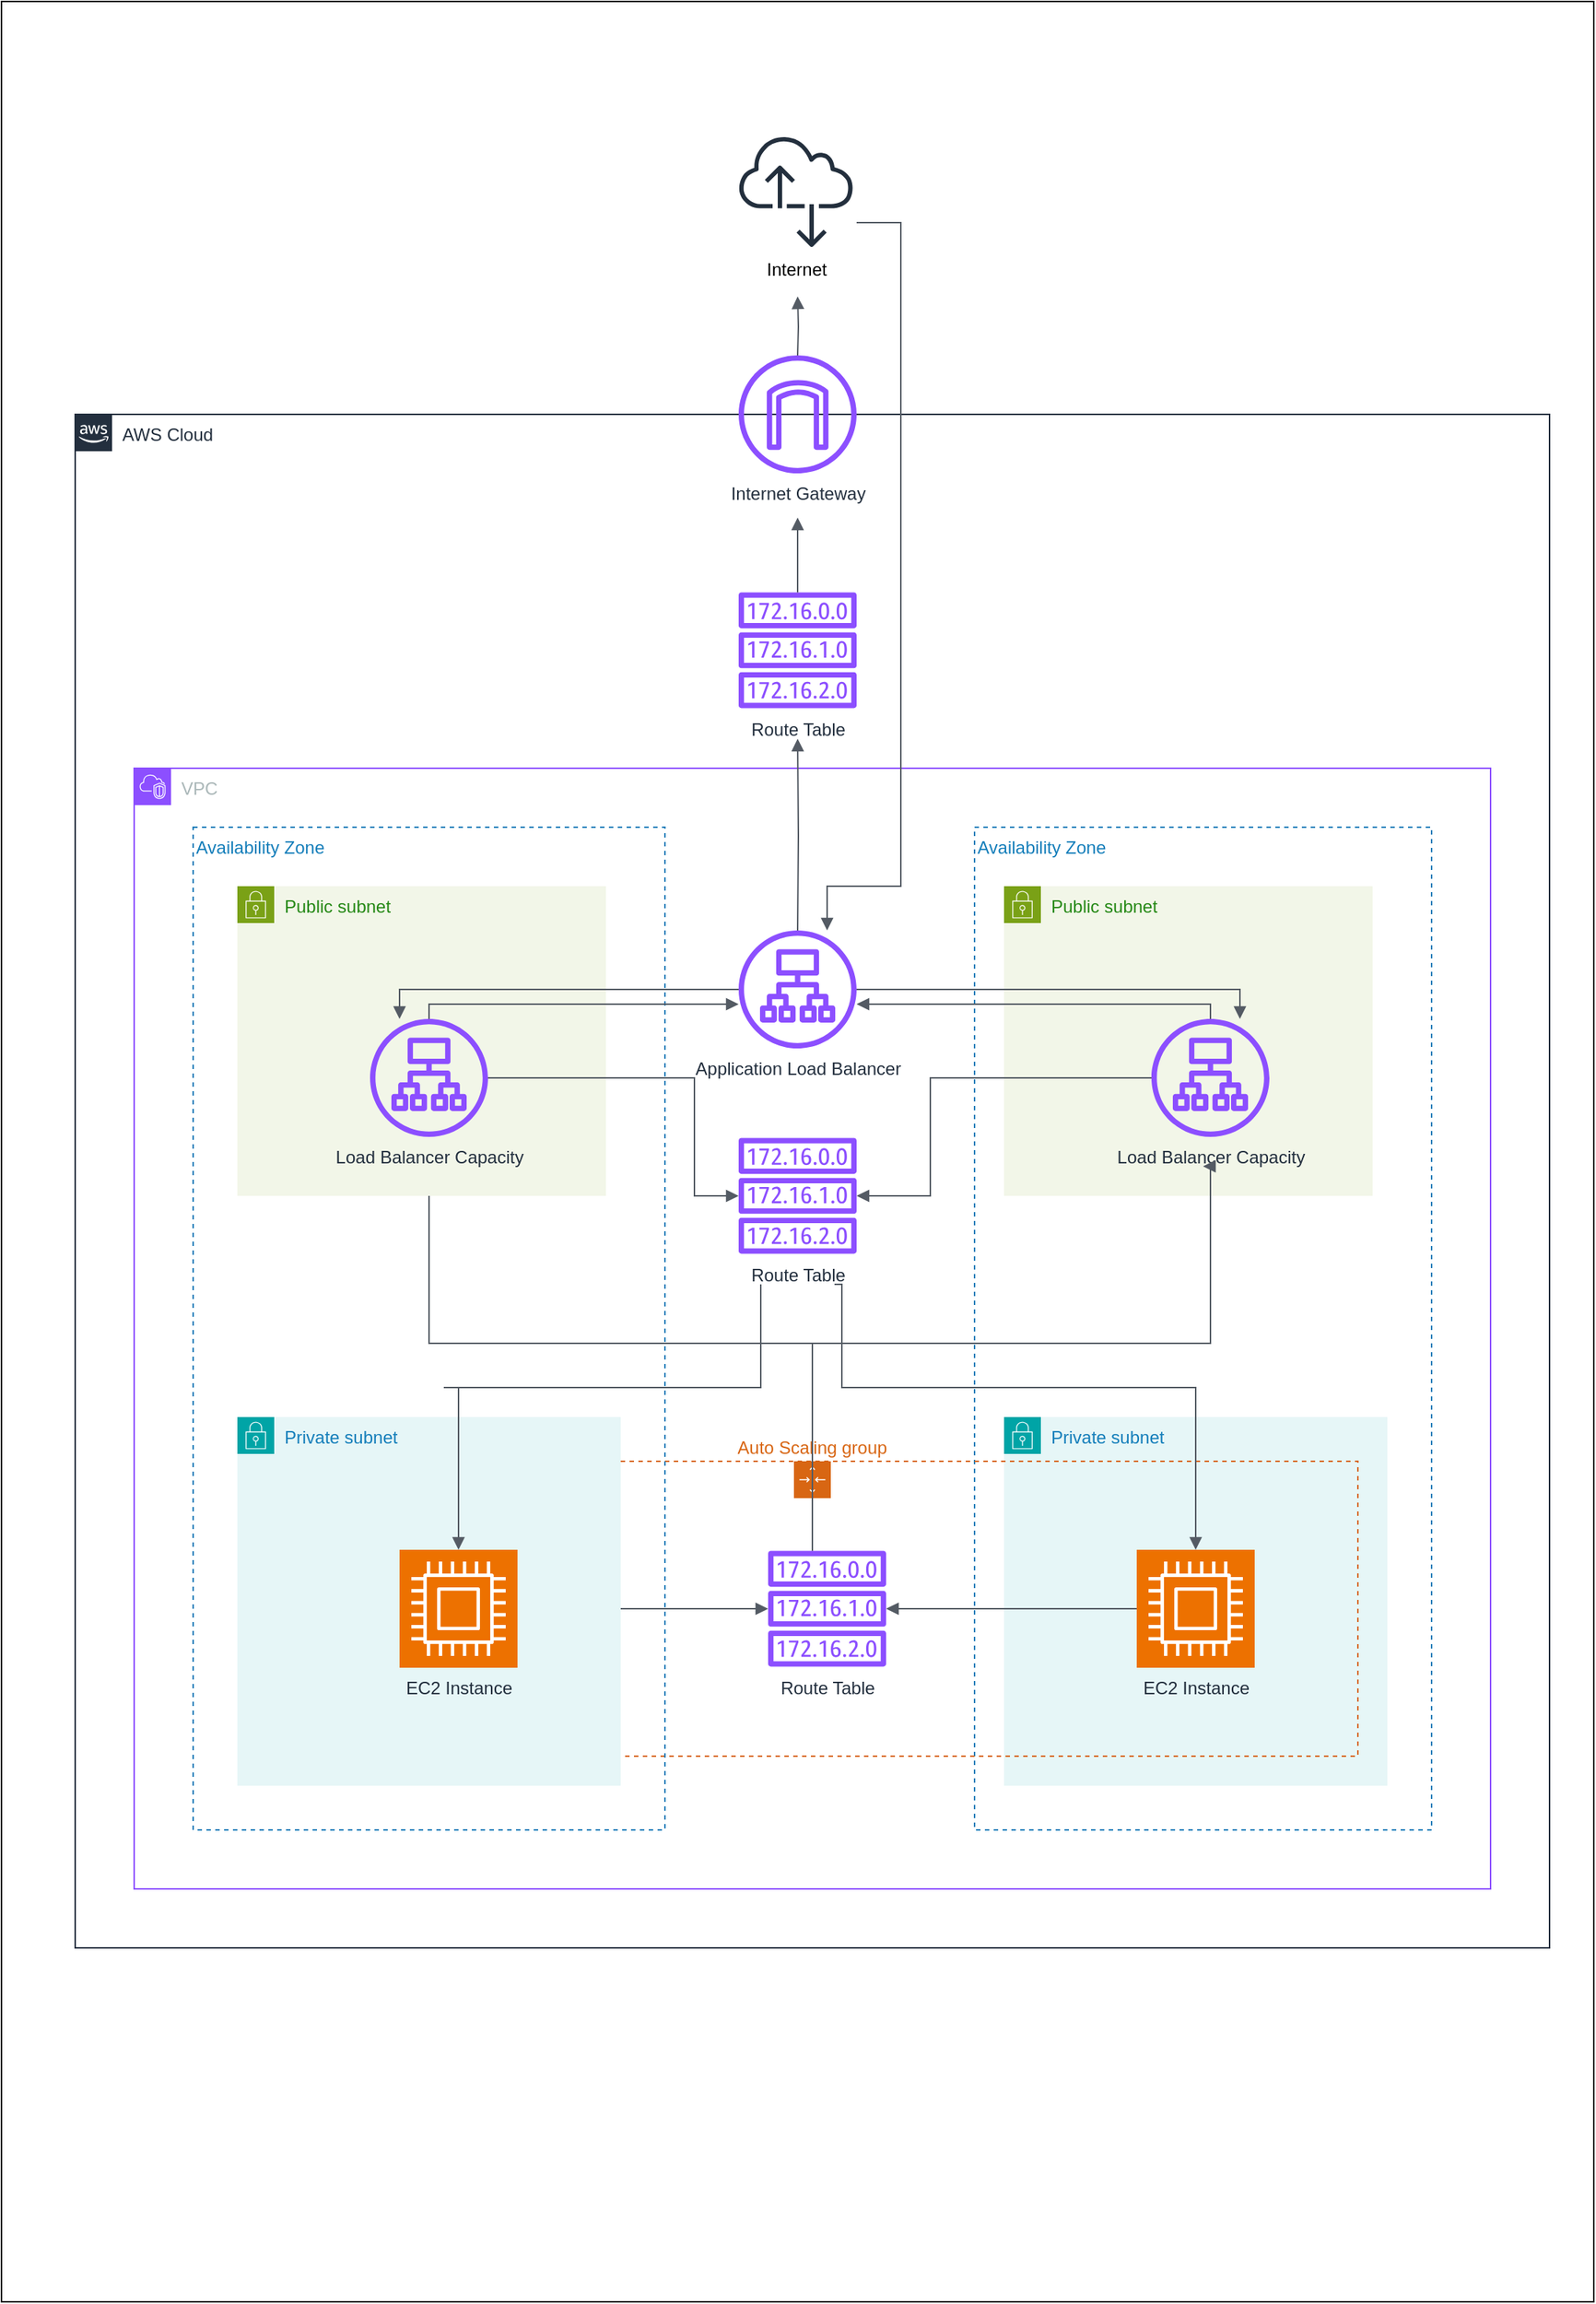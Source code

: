 <mxfile version="28.1.0">
  <diagram name="Page-1" id="t5TjCinhTsZ4I4GzuWhN">
    <mxGraphModel dx="1425" dy="794" grid="1" gridSize="10" guides="1" tooltips="1" connect="1" arrows="1" fold="1" page="1" pageScale="1" pageWidth="1169" pageHeight="1654" background="light-dark(#FFFFFF,#D5D5D5)" math="0" shadow="0">
      <root>
        <mxCell id="0" />
        <mxCell id="1" parent="0" />
        <mxCell id="IlYv2xWOa5DokMqsvlyv-54" value="" style="rounded=0;whiteSpace=wrap;html=1;fillColor=light-dark(#FFFFFF,#FFFFFF);" parent="1" vertex="1">
          <mxGeometry x="40" y="40" width="1080" height="1560" as="geometry" />
        </mxCell>
        <mxCell id="IlYv2xWOa5DokMqsvlyv-4" value="Availability Zone" style="fillColor=none;strokeColor=#147EBA;dashed=1;verticalAlign=top;fontStyle=0;fontColor=#147EBA;whiteSpace=wrap;html=1;align=left;" parent="1" vertex="1">
          <mxGeometry x="700" y="600" width="310" height="680" as="geometry" />
        </mxCell>
        <mxCell id="IlYv2xWOa5DokMqsvlyv-22" value="AWS Cloud" style="points=[[0,0],[0.25,0],[0.5,0],[0.75,0],[1,0],[1,0.25],[1,0.5],[1,0.75],[1,1],[0.75,1],[0.5,1],[0.25,1],[0,1],[0,0.75],[0,0.5],[0,0.25]];outlineConnect=0;gradientColor=none;html=1;whiteSpace=wrap;fontSize=12;fontStyle=0;container=0;pointerEvents=0;collapsible=0;recursiveResize=0;shape=mxgraph.aws4.group;grIcon=mxgraph.aws4.group_aws_cloud_alt;strokeColor=light-dark(#232F3E,#2E3034);fillColor=none;verticalAlign=top;align=left;spacingLeft=30;fontColor=light-dark(#232F3E,#060606);dashed=0;" parent="1" vertex="1">
          <mxGeometry x="90" y="320" width="1000" height="1040" as="geometry" />
        </mxCell>
        <mxCell id="IlYv2xWOa5DokMqsvlyv-23" value="VPC" style="points=[[0,0],[0.25,0],[0.5,0],[0.75,0],[1,0],[1,0.25],[1,0.5],[1,0.75],[1,1],[0.75,1],[0.5,1],[0.25,1],[0,1],[0,0.75],[0,0.5],[0,0.25]];outlineConnect=0;gradientColor=none;html=1;whiteSpace=wrap;fontSize=12;fontStyle=0;container=0;pointerEvents=0;collapsible=0;recursiveResize=0;shape=mxgraph.aws4.group;grIcon=mxgraph.aws4.group_vpc2;strokeColor=#8C4FFF;fillColor=none;verticalAlign=top;align=left;spacingLeft=30;fontColor=#AAB7B8;dashed=0;" parent="1" vertex="1">
          <mxGeometry x="130" y="560" width="920" height="760" as="geometry" />
        </mxCell>
        <mxCell id="IlYv2xWOa5DokMqsvlyv-9" value="Private subnet" style="points=[[0,0],[0.25,0],[0.5,0],[0.75,0],[1,0],[1,0.25],[1,0.5],[1,0.75],[1,1],[0.75,1],[0.5,1],[0.25,1],[0,1],[0,0.75],[0,0.5],[0,0.25]];outlineConnect=0;gradientColor=none;html=1;whiteSpace=wrap;fontSize=12;fontStyle=0;container=1;pointerEvents=0;collapsible=0;recursiveResize=0;shape=mxgraph.aws4.group;grIcon=mxgraph.aws4.group_security_group;grStroke=0;strokeColor=#00A4A6;fillColor=#E6F6F7;verticalAlign=top;align=left;spacingLeft=30;fontColor=#147EBA;dashed=0;" parent="1" vertex="1">
          <mxGeometry x="720" y="1000" width="260" height="250" as="geometry" />
        </mxCell>
        <mxCell id="IlYv2xWOa5DokMqsvlyv-5" value="Auto Scaling group" style="points=[[0,0],[0.25,0],[0.5,0],[0.75,0],[1,0],[1,0.25],[1,0.5],[1,0.75],[1,1],[0.75,1],[0.5,1],[0.25,1],[0,1],[0,0.75],[0,0.5],[0,0.25]];outlineConnect=0;gradientColor=none;html=1;whiteSpace=wrap;fontSize=12;fontStyle=0;container=0;pointerEvents=0;collapsible=0;recursiveResize=0;shape=mxgraph.aws4.groupCenter;grIcon=mxgraph.aws4.group_auto_scaling_group;grStroke=1;strokeColor=#D86613;fillColor=none;verticalAlign=bottom;align=center;fontColor=#D86613;dashed=1;spacingTop=25;labelPosition=center;verticalLabelPosition=top;" parent="1" vertex="1">
          <mxGeometry x="220" y="1030" width="740" height="200" as="geometry" />
        </mxCell>
        <mxCell id="IlYv2xWOa5DokMqsvlyv-11" value="Public subnet" style="points=[[0,0],[0.25,0],[0.5,0],[0.75,0],[1,0],[1,0.25],[1,0.5],[1,0.75],[1,1],[0.75,1],[0.5,1],[0.25,1],[0,1],[0,0.75],[0,0.5],[0,0.25]];outlineConnect=0;gradientColor=none;html=1;whiteSpace=wrap;fontSize=12;fontStyle=0;container=0;pointerEvents=0;collapsible=0;recursiveResize=0;shape=mxgraph.aws4.group;grIcon=mxgraph.aws4.group_security_group;grStroke=0;strokeColor=#7AA116;fillColor=#F2F6E8;verticalAlign=top;align=left;spacingLeft=30;fontColor=#248814;dashed=0;" parent="1" vertex="1">
          <mxGeometry x="720" y="640" width="250" height="210" as="geometry" />
        </mxCell>
        <mxCell id="IlYv2xWOa5DokMqsvlyv-26" value="Route Table" style="sketch=0;outlineConnect=0;fontColor=light-dark(#232F3E,#010101);gradientColor=none;fillColor=#8C4FFF;strokeColor=none;dashed=0;verticalLabelPosition=bottom;verticalAlign=top;align=center;html=1;fontSize=12;fontStyle=0;aspect=fixed;pointerEvents=1;shape=mxgraph.aws4.route_table;" parent="1" vertex="1">
          <mxGeometry x="540" y="440" width="80" height="80" as="geometry" />
        </mxCell>
        <mxCell id="IlYv2xWOa5DokMqsvlyv-31" value="" style="edgeStyle=orthogonalEdgeStyle;html=1;endArrow=none;elbow=vertical;startArrow=block;startFill=1;strokeColor=light-dark(#545B64,#DD0505);rounded=0;" parent="1" target="IlYv2xWOa5DokMqsvlyv-18" edge="1">
          <mxGeometry width="100" relative="1" as="geometry">
            <mxPoint x="580" y="240" as="sourcePoint" />
            <mxPoint x="705" y="420" as="targetPoint" />
          </mxGeometry>
        </mxCell>
        <mxCell id="IlYv2xWOa5DokMqsvlyv-32" value="" style="edgeStyle=orthogonalEdgeStyle;html=1;endArrow=block;elbow=vertical;startArrow=none;endFill=1;strokeColor=light-dark(#545B64,#DD0505);rounded=0;" parent="1" source="IlYv2xWOa5DokMqsvlyv-26" edge="1">
          <mxGeometry width="100" relative="1" as="geometry">
            <mxPoint x="605" y="420" as="sourcePoint" />
            <mxPoint x="580" y="390" as="targetPoint" />
          </mxGeometry>
        </mxCell>
        <mxCell id="IlYv2xWOa5DokMqsvlyv-33" value="" style="edgeStyle=orthogonalEdgeStyle;html=1;endArrow=none;elbow=vertical;startArrow=block;startFill=1;strokeColor=light-dark(#545B64,#DD0505);rounded=0;" parent="1" target="IlYv2xWOa5DokMqsvlyv-16" edge="1">
          <mxGeometry width="100" relative="1" as="geometry">
            <mxPoint x="580" y="540" as="sourcePoint" />
            <mxPoint x="705" y="620" as="targetPoint" />
          </mxGeometry>
        </mxCell>
        <mxCell id="IlYv2xWOa5DokMqsvlyv-34" value="" style="edgeStyle=orthogonalEdgeStyle;html=1;endArrow=none;elbow=vertical;startArrow=block;startFill=1;strokeColor=light-dark(#545B64,#000BA8);rounded=0;" parent="1" source="IlYv2xWOa5DokMqsvlyv-16" edge="1">
          <mxGeometry width="100" relative="1" as="geometry">
            <mxPoint x="605" y="480" as="sourcePoint" />
            <mxPoint x="620" y="190" as="targetPoint" />
            <Array as="points">
              <mxPoint x="600" y="640" />
              <mxPoint x="650" y="640" />
              <mxPoint x="650" y="190" />
            </Array>
          </mxGeometry>
        </mxCell>
        <mxCell id="IlYv2xWOa5DokMqsvlyv-36" value="" style="edgeStyle=orthogonalEdgeStyle;html=1;endArrow=none;elbow=vertical;startArrow=block;startFill=1;strokeColor=light-dark(#545B64,#023DDF);rounded=0;" parent="1" source="IlYv2xWOa5DokMqsvlyv-30" target="IlYv2xWOa5DokMqsvlyv-16" edge="1">
          <mxGeometry width="100" relative="1" as="geometry">
            <mxPoint x="605" y="620" as="sourcePoint" />
            <mxPoint x="705" y="620" as="targetPoint" />
            <Array as="points">
              <mxPoint x="880" y="710" />
            </Array>
          </mxGeometry>
        </mxCell>
        <mxCell id="IlYv2xWOa5DokMqsvlyv-30" value="Load Balancer Capacity" style="sketch=0;outlineConnect=0;fontColor=light-dark(#232F3E,#000000);gradientColor=none;fillColor=#8C4FFF;strokeColor=none;dashed=0;verticalLabelPosition=bottom;verticalAlign=top;align=center;html=1;fontSize=12;fontStyle=0;aspect=fixed;pointerEvents=1;shape=mxgraph.aws4.application_load_balancer;" parent="1" vertex="1">
          <mxGeometry x="820" y="730" width="80" height="80" as="geometry" />
        </mxCell>
        <mxCell id="IlYv2xWOa5DokMqsvlyv-39" value="" style="edgeStyle=orthogonalEdgeStyle;html=1;endArrow=none;elbow=vertical;startArrow=block;startFill=1;strokeColor=light-dark(#545B64,#DA120C);rounded=0;" parent="1" source="IlYv2xWOa5DokMqsvlyv-16" target="IlYv2xWOa5DokMqsvlyv-30" edge="1">
          <mxGeometry width="100" relative="1" as="geometry">
            <mxPoint x="605" y="690" as="sourcePoint" />
            <mxPoint x="705" y="690" as="targetPoint" />
            <Array as="points">
              <mxPoint x="860" y="720" />
            </Array>
          </mxGeometry>
        </mxCell>
        <mxCell id="IlYv2xWOa5DokMqsvlyv-41" value="" style="edgeStyle=orthogonalEdgeStyle;html=1;endArrow=none;elbow=vertical;startArrow=block;startFill=1;strokeColor=light-dark(#545B64,#0071D5);rounded=0;" parent="1" source="IlYv2xWOa5DokMqsvlyv-25" target="IlYv2xWOa5DokMqsvlyv-30" edge="1">
          <mxGeometry width="100" relative="1" as="geometry">
            <mxPoint x="605" y="760" as="sourcePoint" />
            <mxPoint x="705" y="760" as="targetPoint" />
            <Array as="points">
              <mxPoint x="670" y="850" />
              <mxPoint x="670" y="770" />
            </Array>
          </mxGeometry>
        </mxCell>
        <mxCell id="IlYv2xWOa5DokMqsvlyv-45" value="" style="edgeStyle=orthogonalEdgeStyle;html=1;endArrow=none;elbow=vertical;startArrow=block;startFill=1;strokeColor=light-dark(#545B64,#E23E27);rounded=0;" parent="1" source="IlYv2xWOa5DokMqsvlyv-24" target="IlYv2xWOa5DokMqsvlyv-43" edge="1">
          <mxGeometry width="100" relative="1" as="geometry">
            <mxPoint x="605" y="970" as="sourcePoint" />
            <mxPoint x="705" y="970" as="targetPoint" />
          </mxGeometry>
        </mxCell>
        <mxCell id="IlYv2xWOa5DokMqsvlyv-49" value="" style="edgeStyle=orthogonalEdgeStyle;html=1;endArrow=none;elbow=vertical;startArrow=block;startFill=1;strokeColor=light-dark(#545B64,#0209D5);rounded=0;" parent="1" source="IlYv2xWOa5DokMqsvlyv-44" edge="1">
          <mxGeometry width="100" relative="1" as="geometry">
            <mxPoint x="605" y="970" as="sourcePoint" />
            <mxPoint x="605" y="910" as="targetPoint" />
            <Array as="points">
              <mxPoint x="850" y="980" />
              <mxPoint x="610" y="980" />
            </Array>
          </mxGeometry>
        </mxCell>
        <mxCell id="IlYv2xWOa5DokMqsvlyv-50" value="" style="edgeStyle=orthogonalEdgeStyle;html=1;endArrow=none;elbow=vertical;startArrow=block;startFill=1;strokeColor=light-dark(#545B64,#EE391B);rounded=0;" parent="1" target="IlYv2xWOa5DokMqsvlyv-24" edge="1">
          <mxGeometry width="100" relative="1" as="geometry">
            <mxPoint x="325" y="830" as="sourcePoint" />
            <mxPoint x="705" y="970" as="targetPoint" />
            <Array as="points">
              <mxPoint x="330" y="950" />
              <mxPoint x="590" y="950" />
            </Array>
          </mxGeometry>
        </mxCell>
        <mxCell id="IlYv2xWOa5DokMqsvlyv-51" value="" style="edgeStyle=orthogonalEdgeStyle;html=1;endArrow=none;elbow=vertical;startArrow=block;startFill=1;strokeColor=light-dark(#545B64,#EE391B);rounded=0;" parent="1" target="IlYv2xWOa5DokMqsvlyv-24" edge="1">
          <mxGeometry width="100" relative="1" as="geometry">
            <mxPoint x="855" y="830" as="sourcePoint" />
            <mxPoint x="705" y="970" as="targetPoint" />
            <Array as="points">
              <mxPoint x="860" y="950" />
              <mxPoint x="590" y="950" />
            </Array>
          </mxGeometry>
        </mxCell>
        <mxCell id="IlYv2xWOa5DokMqsvlyv-25" value="Route Table" style="sketch=0;outlineConnect=0;fontColor=light-dark(#232F3E,#000000);gradientColor=none;fillColor=#8C4FFF;strokeColor=none;dashed=0;verticalLabelPosition=bottom;verticalAlign=top;align=center;html=1;fontSize=12;fontStyle=0;aspect=fixed;pointerEvents=1;shape=mxgraph.aws4.route_table;" parent="1" vertex="1">
          <mxGeometry x="540" y="810" width="80" height="80" as="geometry" />
        </mxCell>
        <mxCell id="IlYv2xWOa5DokMqsvlyv-16" value="Application Load Balancer" style="sketch=0;outlineConnect=0;fontColor=light-dark(#232F3E,#000000);gradientColor=none;fillColor=#8C4FFF;strokeColor=none;dashed=0;verticalLabelPosition=bottom;verticalAlign=top;align=center;html=1;fontSize=12;fontStyle=0;aspect=fixed;pointerEvents=1;shape=mxgraph.aws4.application_load_balancer;" parent="1" vertex="1">
          <mxGeometry x="540" y="670" width="80" height="80" as="geometry" />
        </mxCell>
        <mxCell id="IlYv2xWOa5DokMqsvlyv-3" value="Availability Zone" style="fillColor=none;strokeColor=#147EBA;dashed=1;verticalAlign=top;fontStyle=0;fontColor=#147EBA;whiteSpace=wrap;html=1;align=left;" parent="1" vertex="1">
          <mxGeometry x="170" y="600" width="320" height="680" as="geometry" />
        </mxCell>
        <mxCell id="IlYv2xWOa5DokMqsvlyv-10" value="Public subnet" style="points=[[0,0],[0.25,0],[0.5,0],[0.75,0],[1,0],[1,0.25],[1,0.5],[1,0.75],[1,1],[0.75,1],[0.5,1],[0.25,1],[0,1],[0,0.75],[0,0.5],[0,0.25]];outlineConnect=0;gradientColor=none;html=1;whiteSpace=wrap;fontSize=12;fontStyle=0;container=0;pointerEvents=0;collapsible=0;recursiveResize=0;shape=mxgraph.aws4.group;grIcon=mxgraph.aws4.group_security_group;grStroke=0;strokeColor=#7AA116;fillColor=#F2F6E8;verticalAlign=top;align=left;spacingLeft=30;fontColor=#248814;dashed=0;" parent="1" vertex="1">
          <mxGeometry x="200" y="640" width="250" height="210" as="geometry" />
        </mxCell>
        <mxCell id="IlYv2xWOa5DokMqsvlyv-8" value="Private subnet" style="points=[[0,0],[0.25,0],[0.5,0],[0.75,0],[1,0],[1,0.25],[1,0.5],[1,0.75],[1,1],[0.75,1],[0.5,1],[0.25,1],[0,1],[0,0.75],[0,0.5],[0,0.25]];outlineConnect=0;gradientColor=none;html=1;whiteSpace=wrap;fontSize=12;fontStyle=0;container=1;pointerEvents=0;collapsible=0;recursiveResize=0;shape=mxgraph.aws4.group;grIcon=mxgraph.aws4.group_security_group;grStroke=0;strokeColor=#00A4A6;fillColor=#E6F6F7;verticalAlign=top;align=left;spacingLeft=30;fontColor=#147EBA;dashed=0;" parent="1" vertex="1">
          <mxGeometry x="200" y="1000" width="260" height="250" as="geometry" />
        </mxCell>
        <mxCell id="IlYv2xWOa5DokMqsvlyv-35" value="" style="edgeStyle=orthogonalEdgeStyle;html=1;endArrow=none;elbow=vertical;startArrow=block;startFill=1;strokeColor=light-dark(#545B64,#023DDF);rounded=0;" parent="1" source="IlYv2xWOa5DokMqsvlyv-29" target="IlYv2xWOa5DokMqsvlyv-16" edge="1">
          <mxGeometry width="100" relative="1" as="geometry">
            <mxPoint x="364" y="705" as="sourcePoint" />
            <mxPoint x="705" y="760" as="targetPoint" />
            <Array as="points">
              <mxPoint x="310" y="710" />
            </Array>
          </mxGeometry>
        </mxCell>
        <mxCell id="IlYv2xWOa5DokMqsvlyv-29" value="Load Balancer Capacity" style="sketch=0;outlineConnect=0;fontColor=light-dark(#232F3E,#000000);gradientColor=none;fillColor=#8C4FFF;strokeColor=none;dashed=0;verticalLabelPosition=bottom;verticalAlign=top;align=center;html=1;fontSize=12;fontStyle=0;aspect=fixed;pointerEvents=1;shape=mxgraph.aws4.application_load_balancer;" parent="1" vertex="1">
          <mxGeometry x="290" y="730" width="80" height="80" as="geometry" />
        </mxCell>
        <mxCell id="IlYv2xWOa5DokMqsvlyv-38" value="" style="edgeStyle=orthogonalEdgeStyle;html=1;endArrow=none;elbow=vertical;startArrow=block;startFill=1;strokeColor=light-dark(#545B64,#DA120C);rounded=0;" parent="1" source="IlYv2xWOa5DokMqsvlyv-16" target="IlYv2xWOa5DokMqsvlyv-29" edge="1">
          <mxGeometry width="100" relative="1" as="geometry">
            <mxPoint x="605" y="690" as="sourcePoint" />
            <mxPoint x="705" y="690" as="targetPoint" />
            <Array as="points">
              <mxPoint x="330" y="720" />
            </Array>
          </mxGeometry>
        </mxCell>
        <mxCell id="IlYv2xWOa5DokMqsvlyv-40" value="" style="edgeStyle=orthogonalEdgeStyle;html=1;endArrow=none;elbow=vertical;startArrow=block;startFill=1;strokeColor=light-dark(#545B64,#0071D5);rounded=0;" parent="1" source="IlYv2xWOa5DokMqsvlyv-25" target="IlYv2xWOa5DokMqsvlyv-29" edge="1">
          <mxGeometry width="100" relative="1" as="geometry">
            <mxPoint x="605" y="760" as="sourcePoint" />
            <mxPoint x="705" y="760" as="targetPoint" />
            <Array as="points">
              <mxPoint x="510" y="850" />
              <mxPoint x="510" y="770" />
            </Array>
          </mxGeometry>
        </mxCell>
        <mxCell id="IlYv2xWOa5DokMqsvlyv-43" value="EC2 Instance" style="sketch=0;points=[[0,0,0],[0.25,0,0],[0.5,0,0],[0.75,0,0],[1,0,0],[0,1,0],[0.25,1,0],[0.5,1,0],[0.75,1,0],[1,1,0],[0,0.25,0],[0,0.5,0],[0,0.75,0],[1,0.25,0],[1,0.5,0],[1,0.75,0]];outlineConnect=0;fontColor=light-dark(#232F3E,#000000);fillColor=#ED7100;strokeColor=#ffffff;dashed=0;verticalLabelPosition=bottom;verticalAlign=top;align=center;html=1;fontSize=12;fontStyle=0;aspect=fixed;shape=mxgraph.aws4.resourceIcon;resIcon=mxgraph.aws4.compute;" parent="1" vertex="1">
          <mxGeometry x="310" y="1090" width="80" height="80" as="geometry" />
        </mxCell>
        <mxCell id="IlYv2xWOa5DokMqsvlyv-48" value="" style="edgeStyle=orthogonalEdgeStyle;html=1;endArrow=none;elbow=vertical;startArrow=block;startFill=1;strokeColor=light-dark(#545B64,#0209D5);rounded=0;exitX=0.5;exitY=0;exitDx=0;exitDy=0;exitPerimeter=0;" parent="1" source="IlYv2xWOa5DokMqsvlyv-43" edge="1">
          <mxGeometry width="100" relative="1" as="geometry">
            <mxPoint x="605" y="970" as="sourcePoint" />
            <mxPoint x="555" y="910" as="targetPoint" />
            <Array as="points">
              <mxPoint x="340" y="980" />
              <mxPoint x="560" y="980" />
            </Array>
          </mxGeometry>
        </mxCell>
        <mxCell id="IlYv2xWOa5DokMqsvlyv-24" value="Route Table" style="sketch=0;outlineConnect=0;fontColor=light-dark(#232F3E,#010101);gradientColor=none;fillColor=#8C4FFF;strokeColor=none;dashed=0;verticalLabelPosition=bottom;verticalAlign=top;align=center;html=1;fontSize=12;fontStyle=0;aspect=fixed;pointerEvents=1;shape=mxgraph.aws4.route_table;" parent="1" vertex="1">
          <mxGeometry x="560" y="1090" width="80" height="80" as="geometry" />
        </mxCell>
        <mxCell id="IlYv2xWOa5DokMqsvlyv-44" value="EC2 Instance" style="sketch=0;points=[[0,0,0],[0.25,0,0],[0.5,0,0],[0.75,0,0],[1,0,0],[0,1,0],[0.25,1,0],[0.5,1,0],[0.75,1,0],[1,1,0],[0,0.25,0],[0,0.5,0],[0,0.75,0],[1,0.25,0],[1,0.5,0],[1,0.75,0]];outlineConnect=0;fontColor=light-dark(#232F3E,#000000);fillColor=#ED7100;strokeColor=#ffffff;dashed=0;verticalLabelPosition=bottom;verticalAlign=top;align=center;html=1;fontSize=12;fontStyle=0;aspect=fixed;shape=mxgraph.aws4.resourceIcon;resIcon=mxgraph.aws4.compute;" parent="1" vertex="1">
          <mxGeometry x="810" y="1090" width="80" height="80" as="geometry" />
        </mxCell>
        <mxCell id="IlYv2xWOa5DokMqsvlyv-46" value="" style="edgeStyle=orthogonalEdgeStyle;html=1;endArrow=none;elbow=vertical;startArrow=block;startFill=1;strokeColor=light-dark(#545B64,#E23E27);rounded=0;entryX=0;entryY=0.5;entryDx=0;entryDy=0;entryPerimeter=0;" parent="1" source="IlYv2xWOa5DokMqsvlyv-24" target="IlYv2xWOa5DokMqsvlyv-44" edge="1">
          <mxGeometry width="100" relative="1" as="geometry">
            <mxPoint x="605" y="970" as="sourcePoint" />
            <mxPoint x="705" y="970" as="targetPoint" />
          </mxGeometry>
        </mxCell>
        <mxCell id="IlYv2xWOa5DokMqsvlyv-56" value="Internet" style="sketch=0;outlineConnect=0;fontColor=light-dark(#000000,#000000);gradientColor=none;fillColor=#232F3D;strokeColor=none;dashed=0;verticalLabelPosition=bottom;verticalAlign=top;align=center;html=1;fontSize=12;fontStyle=0;aspect=fixed;pointerEvents=1;shape=mxgraph.aws4.internet_alt2;" parent="1" vertex="1">
          <mxGeometry x="540" y="130" width="78" height="78" as="geometry" />
        </mxCell>
        <mxCell id="IlYv2xWOa5DokMqsvlyv-18" value="Internet Gateway" style="sketch=0;outlineConnect=0;fontColor=light-dark(#232F3E,#000000);gradientColor=none;fillColor=#8C4FFF;strokeColor=none;dashed=0;verticalLabelPosition=bottom;verticalAlign=top;align=center;html=1;fontSize=12;fontStyle=0;aspect=fixed;pointerEvents=1;shape=mxgraph.aws4.internet_gateway;" parent="1" vertex="1">
          <mxGeometry x="540" y="280" width="80" height="80" as="geometry" />
        </mxCell>
      </root>
    </mxGraphModel>
  </diagram>
</mxfile>

